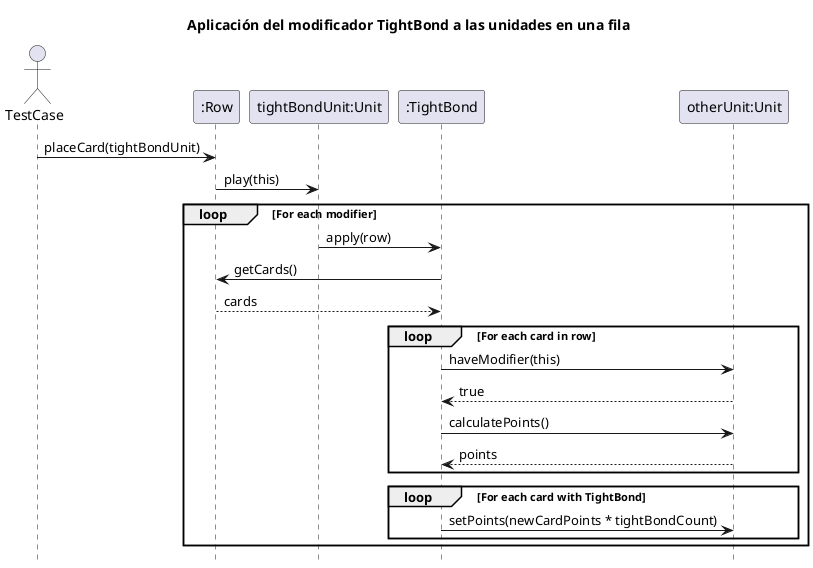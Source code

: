 @startuml

hide footbox
title Aplicación del modificador TightBond a las unidades en una fila

actor TestCase

participant ":Row" as row
participant "tightBondUnit:Unit" as tightBondUnit
participant ":TightBond" as tightBond
participant "otherUnit:Unit" as otherUnit

TestCase -> row: placeCard(tightBondUnit)
row -> tightBondUnit: play(this)

loop For each modifier
    tightBondUnit -> tightBond : apply(row)
    tightBond -> row : getCards()
    row --> tightBond : cards

    loop For each card in row
        tightBond -> otherUnit : haveModifier(this)
        otherUnit --> tightBond : true
        tightBond -> otherUnit : calculatePoints()
        otherUnit --> tightBond : points
    end

    loop For each card with TightBond
        tightBond -> otherUnit : setPoints(newCardPoints * tightBondCount)
    end
end

@enduml
